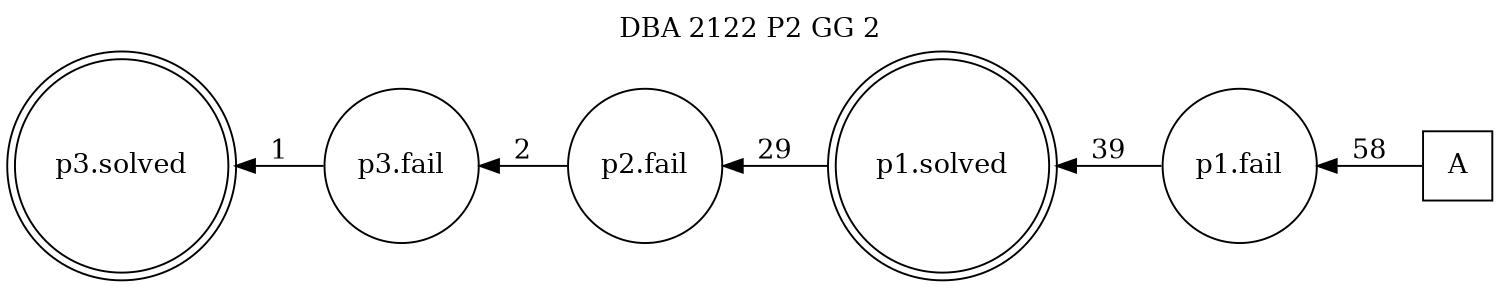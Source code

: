 digraph DBA_2122_P2_GG_2_GOOD {
labelloc="tl"
label= " DBA 2122 P2 GG 2 "
rankdir="RL";
graph [ size=" 10 , 10 !"]

"A" [shape="square" label="A"]
"p1.fail" [shape="circle" label="p1.fail"]
"p1.solved" [shape="doublecircle" label="p1.solved"]
"p2.fail" [shape="circle" label="p2.fail"]
"p3.fail" [shape="circle" label="p3.fail"]
"p3.solved" [shape="doublecircle" label="p3.solved"]
"A" -> "p1.fail" [ label=58]
"p1.fail" -> "p1.solved" [ label=39]
"p1.solved" -> "p2.fail" [ label=29]
"p2.fail" -> "p3.fail" [ label=2]
"p3.fail" -> "p3.solved" [ label=1]
}
